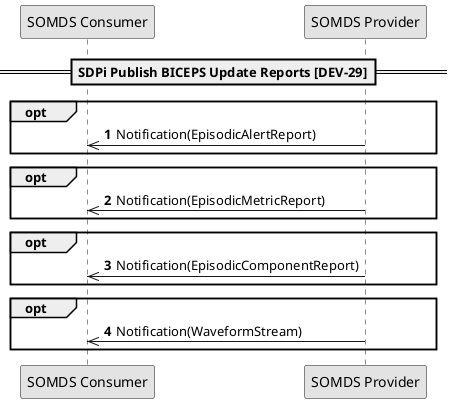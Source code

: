 @startuml

skinparam monochrome true
autonumber

!global $str_somds_consumer = "SOMDS Consumer"
!global $str_somds_provider = "SOMDS Provider"

participant "$str_somds_consumer" as consumer
participant "$str_somds_provider" as provider

==SDPi Publish BICEPS Update Reports [DEV-29]==
opt
consumer <<- provider: Notification(EpisodicAlertReport)
end
opt
consumer <<- provider: Notification(EpisodicMetricReport)
end
opt
consumer <<- provider: Notification(EpisodicComponentReport)
end
opt
consumer <<- provider: Notification(WaveformStream)
end
@enduml